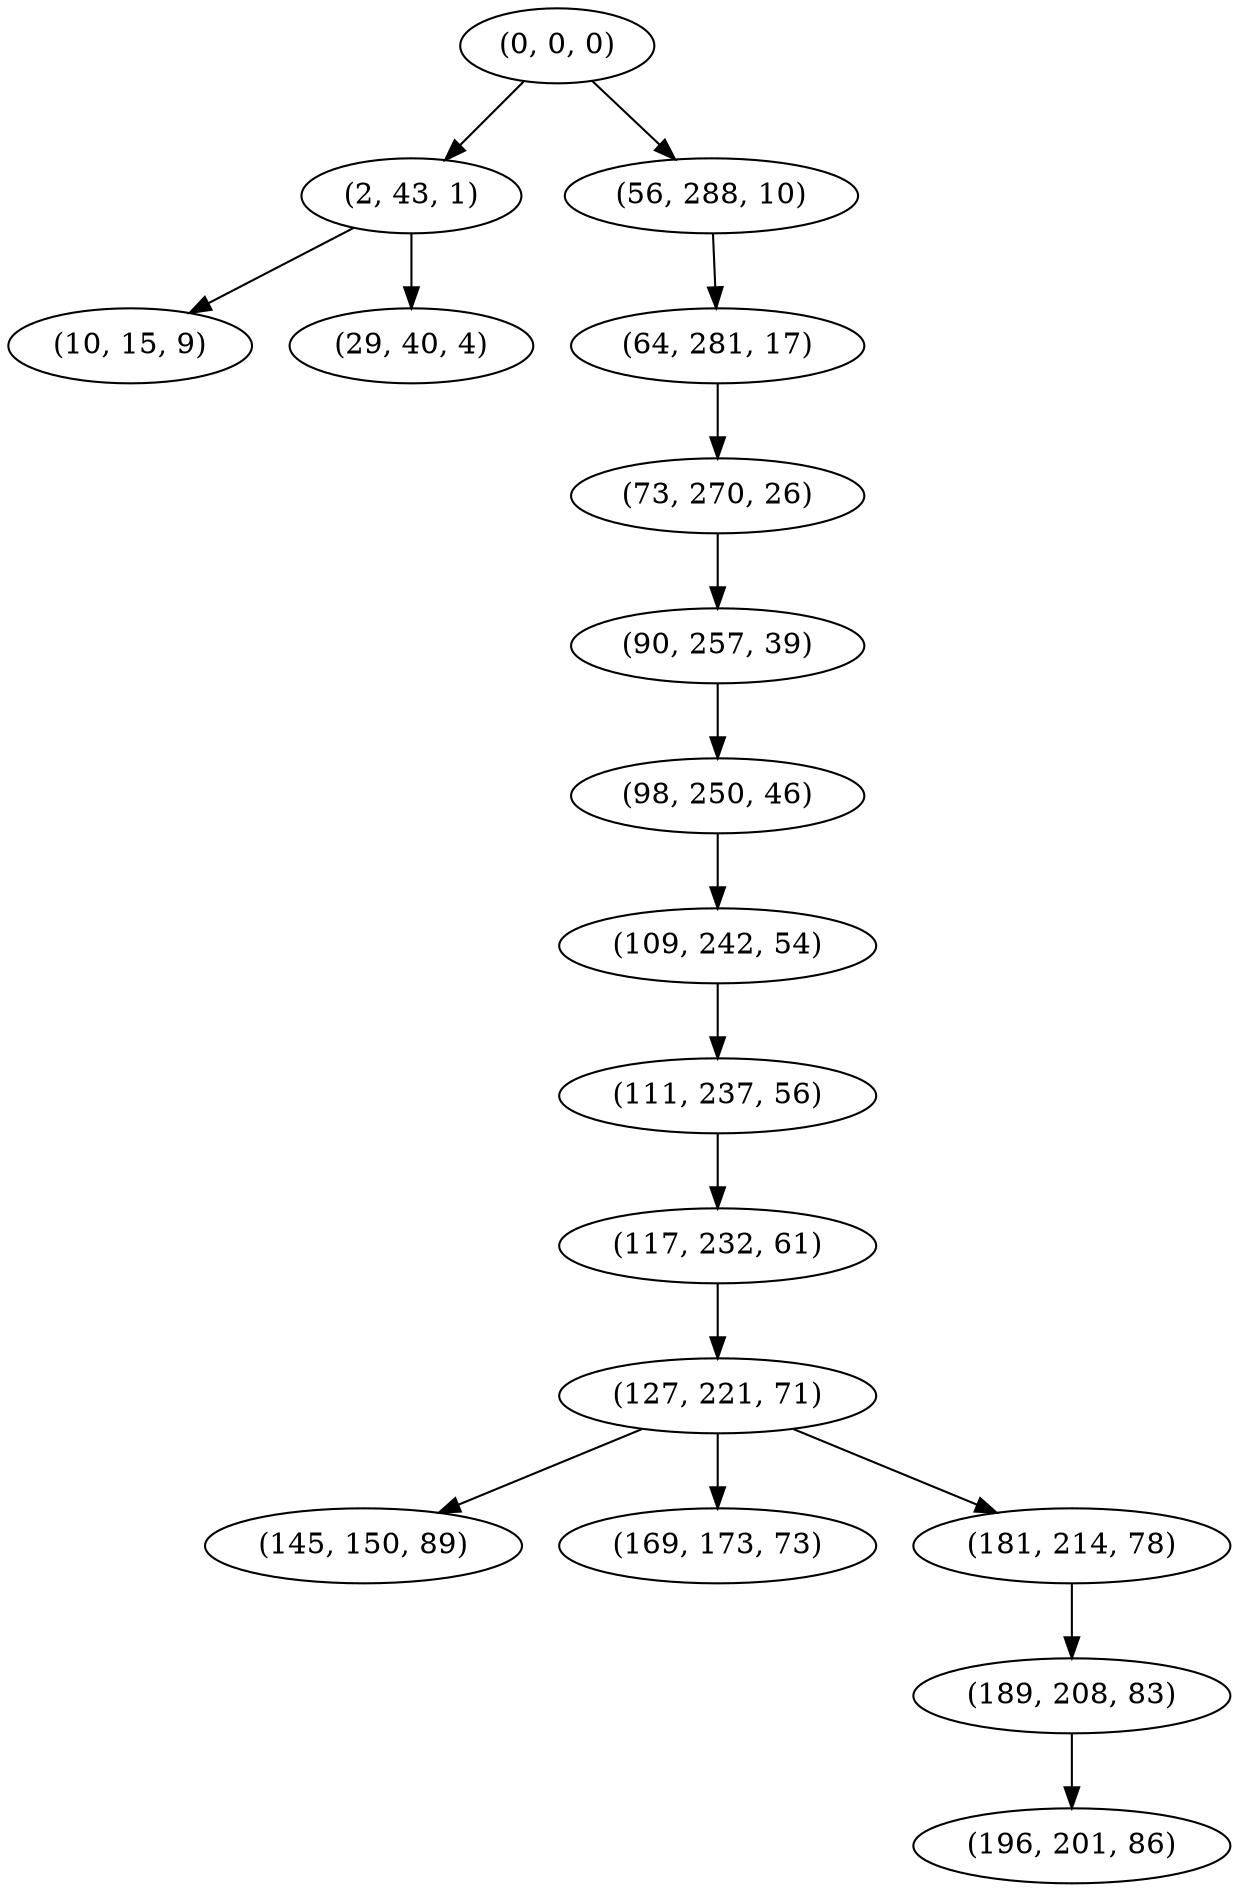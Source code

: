digraph tree {
    "(0, 0, 0)";
    "(2, 43, 1)";
    "(10, 15, 9)";
    "(29, 40, 4)";
    "(56, 288, 10)";
    "(64, 281, 17)";
    "(73, 270, 26)";
    "(90, 257, 39)";
    "(98, 250, 46)";
    "(109, 242, 54)";
    "(111, 237, 56)";
    "(117, 232, 61)";
    "(127, 221, 71)";
    "(145, 150, 89)";
    "(169, 173, 73)";
    "(181, 214, 78)";
    "(189, 208, 83)";
    "(196, 201, 86)";
    "(0, 0, 0)" -> "(2, 43, 1)";
    "(0, 0, 0)" -> "(56, 288, 10)";
    "(2, 43, 1)" -> "(10, 15, 9)";
    "(2, 43, 1)" -> "(29, 40, 4)";
    "(56, 288, 10)" -> "(64, 281, 17)";
    "(64, 281, 17)" -> "(73, 270, 26)";
    "(73, 270, 26)" -> "(90, 257, 39)";
    "(90, 257, 39)" -> "(98, 250, 46)";
    "(98, 250, 46)" -> "(109, 242, 54)";
    "(109, 242, 54)" -> "(111, 237, 56)";
    "(111, 237, 56)" -> "(117, 232, 61)";
    "(117, 232, 61)" -> "(127, 221, 71)";
    "(127, 221, 71)" -> "(145, 150, 89)";
    "(127, 221, 71)" -> "(169, 173, 73)";
    "(127, 221, 71)" -> "(181, 214, 78)";
    "(181, 214, 78)" -> "(189, 208, 83)";
    "(189, 208, 83)" -> "(196, 201, 86)";
}
